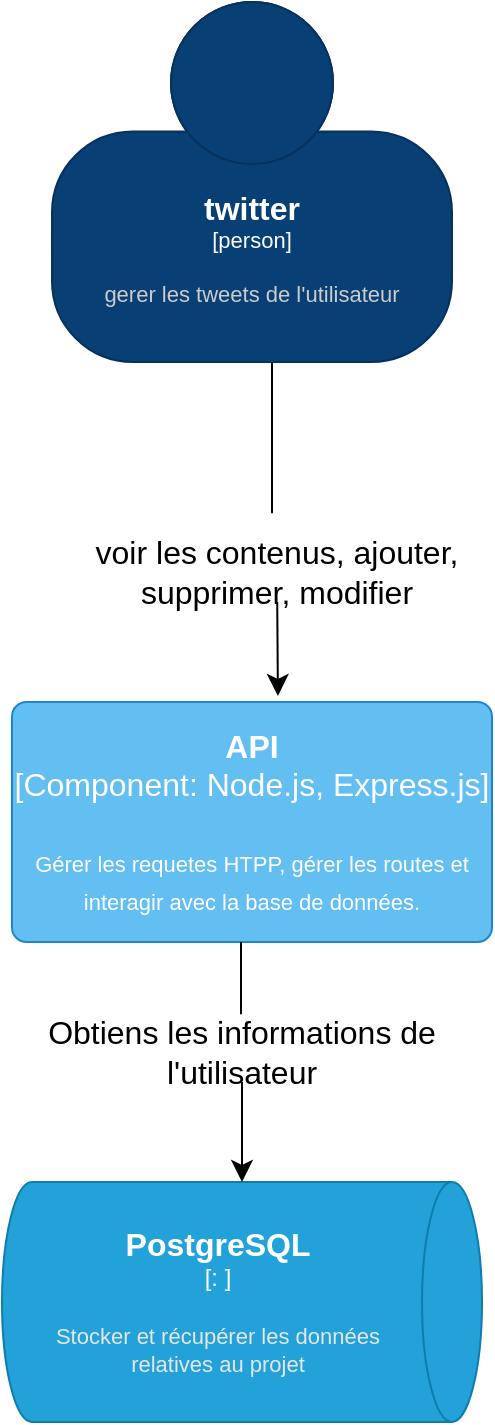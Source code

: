 <mxfile version="23.1.1" type="github" pages="3">
  <diagram id="Hbh9zQTVzEGz9wZksVYz" name="Contexte">
    <mxGraphModel dx="679" dy="809" grid="1" gridSize="10" guides="1" tooltips="1" connect="1" arrows="1" fold="1" page="1" pageScale="1" pageWidth="827" pageHeight="1169" math="0" shadow="0">
      <root>
        <mxCell id="0" />
        <mxCell id="1" parent="0" />
        <object placeholders="1" c4Name="twitter " c4Type="person" c4Description="gerer les tweets de l&#39;utilisateur" label="&lt;font style=&quot;font-size: 16px&quot;&gt;&lt;b&gt;%c4Name%&lt;/b&gt;&lt;/font&gt;&lt;div&gt;[%c4Type%]&lt;/div&gt;&lt;br&gt;&lt;div&gt;&lt;font style=&quot;font-size: 11px&quot;&gt;&lt;font color=&quot;#cccccc&quot;&gt;%c4Description%&lt;/font&gt;&lt;/div&gt;" id="WHu8b5NnRkqRARXsEwRr-1">
          <mxCell style="html=1;fontSize=11;dashed=0;whiteSpace=wrap;fillColor=#083F75;strokeColor=#06315C;fontColor=#ffffff;shape=mxgraph.c4.person2;align=center;metaEdit=1;points=[[0.5,0,0],[1,0.5,0],[1,0.75,0],[0.75,1,0],[0.5,1,0],[0.25,1,0],[0,0.75,0],[0,0.5,0]];resizable=0;" parent="1" vertex="1">
            <mxGeometry x="170" y="260" width="200" height="180" as="geometry" />
          </mxCell>
        </object>
        <object placeholders="1" c4Name="API" c4Type="Component" c4Technology="Node.js, Express.js" c4Description="Gérer les requetes HTPP, gérer les routes et interagir avec la base de données." label="&lt;font style=&quot;font-size: 16px&quot;&gt;&lt;b&gt;%c4Name%&lt;/b&gt;&lt;/font&gt;&lt;div&gt;[%c4Type%: %c4Technology%]&lt;/div&gt;&lt;br&gt;&lt;div&gt;&lt;font style=&quot;font-size: 11px&quot;&gt;%c4Description%&lt;/font&gt;&lt;/div&gt;" id="WHu8b5NnRkqRARXsEwRr-2">
          <mxCell style="rounded=1;whiteSpace=wrap;html=1;labelBackgroundColor=none;fillColor=#63BEF2;fontColor=#ffffff;align=center;arcSize=6;strokeColor=#2086C9;metaEdit=1;resizable=0;points=[[0.25,0,0],[0.5,0,0],[0.75,0,0],[1,0.25,0],[1,0.5,0],[1,0.75,0],[0.75,1,0],[0.5,1,0],[0.25,1,0],[0,0.75,0],[0,0.5,0],[0,0.25,0]];fontSize=16;" parent="1" vertex="1">
            <mxGeometry x="150" y="610" width="240" height="120" as="geometry" />
          </mxCell>
        </object>
        <object placeholders="1" c4Type="PostgreSQL" c4Container="" c4Technology="" c4Description="Stocker et récupérer les données relatives au projet " label="&lt;font style=&quot;font-size: 16px&quot;&gt;&lt;b&gt;%c4Type%&lt;/b&gt;&lt;/font&gt;&lt;div&gt;[%c4Container%:&amp;nbsp;%c4Technology%]&lt;/div&gt;&lt;br&gt;&lt;div&gt;&lt;font style=&quot;font-size: 11px&quot;&gt;&lt;font color=&quot;#E6E6E6&quot;&gt;%c4Description%&lt;/font&gt;&lt;/div&gt;" id="WHu8b5NnRkqRARXsEwRr-3">
          <mxCell style="shape=cylinder3;size=15;direction=south;whiteSpace=wrap;html=1;boundedLbl=1;rounded=0;labelBackgroundColor=none;fillColor=#23A2D9;fontSize=12;fontColor=#ffffff;align=center;strokeColor=#0E7DAD;metaEdit=1;points=[[0.5,0,0],[1,0.25,0],[1,0.5,0],[1,0.75,0],[0.5,1,0],[0,0.75,0],[0,0.5,0],[0,0.25,0]];resizable=0;" parent="1" vertex="1">
            <mxGeometry x="145" y="850" width="240" height="120" as="geometry" />
          </mxCell>
        </object>
        <mxCell id="vVEnJlHJ7CJ0Maaj8Irj-10" value="" style="edgeStyle=none;curved=1;rounded=0;orthogonalLoop=1;jettySize=auto;html=1;fontSize=12;startSize=8;endSize=8;entryX=0.554;entryY=-0.025;entryDx=0;entryDy=0;entryPerimeter=0;" edge="1" parent="1" source="vVEnJlHJ7CJ0Maaj8Irj-1" target="WHu8b5NnRkqRARXsEwRr-2">
          <mxGeometry relative="1" as="geometry" />
        </mxCell>
        <mxCell id="vVEnJlHJ7CJ0Maaj8Irj-1" value="voir les contenus, ajouter, supprimer, modifier" style="text;html=1;strokeColor=none;fillColor=none;align=center;verticalAlign=middle;whiteSpace=wrap;rounded=0;fontSize=16;" vertex="1" parent="1">
          <mxGeometry x="185" y="530" width="195" height="30" as="geometry" />
        </mxCell>
        <mxCell id="vVEnJlHJ7CJ0Maaj8Irj-12" value="" style="edgeStyle=none;curved=1;rounded=0;orthogonalLoop=1;jettySize=auto;html=1;fontSize=12;startSize=8;endSize=8;" edge="1" parent="1" source="vVEnJlHJ7CJ0Maaj8Irj-7" target="WHu8b5NnRkqRARXsEwRr-3">
          <mxGeometry relative="1" as="geometry" />
        </mxCell>
        <mxCell id="vVEnJlHJ7CJ0Maaj8Irj-7" value="Obtiens les informations de l&#39;utilisateur" style="text;html=1;strokeColor=none;fillColor=none;align=center;verticalAlign=middle;whiteSpace=wrap;rounded=0;fontSize=16;" vertex="1" parent="1">
          <mxGeometry x="150" y="770" width="230" height="30" as="geometry" />
        </mxCell>
        <mxCell id="vVEnJlHJ7CJ0Maaj8Irj-15" value="" style="endArrow=none;html=1;rounded=0;fontSize=12;startSize=8;endSize=8;curved=1;" edge="1" parent="1">
          <mxGeometry width="50" height="50" relative="1" as="geometry">
            <mxPoint x="264.5" y="730" as="sourcePoint" />
            <mxPoint x="264.5" y="760" as="targetPoint" />
            <Array as="points">
              <mxPoint x="264.5" y="780" />
            </Array>
          </mxGeometry>
        </mxCell>
        <mxCell id="vVEnJlHJ7CJ0Maaj8Irj-17" value="" style="endArrow=none;html=1;rounded=0;fontSize=12;startSize=8;endSize=8;curved=1;" edge="1" parent="1">
          <mxGeometry width="50" height="50" relative="1" as="geometry">
            <mxPoint x="280" y="440" as="sourcePoint" />
            <mxPoint x="280" y="470" as="targetPoint" />
            <Array as="points">
              <mxPoint x="280" y="520" />
              <mxPoint x="280" y="510" />
              <mxPoint x="280" y="490" />
            </Array>
          </mxGeometry>
        </mxCell>
      </root>
    </mxGraphModel>
  </diagram>
  <diagram id="IE4Bzs4sH3zIFjlW6vHq" name="Container">
    <mxGraphModel dx="679" dy="809" grid="1" gridSize="10" guides="1" tooltips="1" connect="1" arrows="1" fold="1" page="1" pageScale="1" pageWidth="827" pageHeight="1169" math="0" shadow="0">
      <root>
        <mxCell id="0" />
        <mxCell id="1" parent="0" />
        <object placeholders="1" c4Name="Web Application" c4Type="Component" c4Technology="Node.js, Express.js" c4Description="Fournit le contenu du compte en ligne" label="&lt;font style=&quot;font-size: 16px&quot;&gt;&lt;b&gt;%c4Name%&lt;/b&gt;&lt;/font&gt;&lt;div&gt;[%c4Type%: %c4Technology%]&lt;/div&gt;&lt;br&gt;&lt;div&gt;&lt;font style=&quot;font-size: 11px&quot;&gt;%c4Description%&lt;/font&gt;&lt;/div&gt;" id="jPhOSFVHl4iedjG4WTEo-1">
          <mxCell style="rounded=1;whiteSpace=wrap;html=1;labelBackgroundColor=none;fillColor=#63BEF2;fontColor=#ffffff;align=center;arcSize=6;strokeColor=#2086C9;metaEdit=1;resizable=0;points=[[0.25,0,0],[0.5,0,0],[0.75,0,0],[1,0.25,0],[1,0.5,0],[1,0.75,0],[0.75,1,0],[0.5,1,0],[0.25,1,0],[0,0.75,0],[0,0.5,0],[0,0.25,0]];fontSize=16;" vertex="1" parent="1">
            <mxGeometry x="150" y="540" width="240" height="120" as="geometry" />
          </mxCell>
        </object>
        <object placeholders="1" c4Type="PostgreSQL" c4Container="" c4Technology="" c4Description="Stocker et récupérer les données relatives à l&#39;utilisateurs " label="&lt;font style=&quot;font-size: 16px&quot;&gt;&lt;b&gt;%c4Type%&lt;/b&gt;&lt;/font&gt;&lt;div&gt;[%c4Container%:&amp;nbsp;%c4Technology%]&lt;/div&gt;&lt;br&gt;&lt;div&gt;&lt;font style=&quot;font-size: 11px&quot;&gt;&lt;font color=&quot;#E6E6E6&quot;&gt;%c4Description%&lt;/font&gt;&lt;/div&gt;" id="jPhOSFVHl4iedjG4WTEo-2">
          <mxCell style="shape=cylinder3;size=15;direction=south;whiteSpace=wrap;html=1;boundedLbl=1;rounded=0;labelBackgroundColor=none;fillColor=#23A2D9;fontSize=12;fontColor=#ffffff;align=center;strokeColor=#0E7DAD;metaEdit=1;points=[[0.5,0,0],[1,0.25,0],[1,0.5,0],[1,0.75,0],[0.5,1,0],[0,0.75,0],[0,0.5,0],[0,0.25,0]];resizable=0;" vertex="1" parent="1">
            <mxGeometry x="520" y="750" width="240" height="120" as="geometry" />
          </mxCell>
        </object>
        <object placeholders="1" c4Name="twitter " c4Type="person" c4Description="gerer les tweets de l&#39;utilisateur" label="&lt;font style=&quot;font-size: 16px&quot;&gt;&lt;b&gt;%c4Name%&lt;/b&gt;&lt;/font&gt;&lt;div&gt;[%c4Type%]&lt;/div&gt;&lt;br&gt;&lt;div&gt;&lt;font style=&quot;font-size: 11px&quot;&gt;&lt;font color=&quot;#cccccc&quot;&gt;%c4Description%&lt;/font&gt;&lt;/div&gt;" id="DLN92qelBakDzl51424T-1">
          <mxCell style="html=1;fontSize=11;dashed=0;whiteSpace=wrap;fillColor=#083F75;strokeColor=#06315C;fontColor=#ffffff;shape=mxgraph.c4.person2;align=center;metaEdit=1;points=[[0.5,0,0],[1,0.5,0],[1,0.75,0],[0.75,1,0],[0.5,1,0],[0.25,1,0],[0,0.75,0],[0,0.5,0]];resizable=0;" vertex="1" parent="1">
            <mxGeometry x="414" y="180" width="200" height="180" as="geometry" />
          </mxCell>
        </object>
        <object placeholders="1" c4Name="API" c4Type="Component" c4Technology="Node.js, Express.js" c4Description="Gérer les requetes HTPP, gérer les routes et interagir avec la base de données. Via jSON/HTPPS" label="&lt;font style=&quot;font-size: 16px&quot;&gt;&lt;b&gt;%c4Name%&lt;/b&gt;&lt;/font&gt;&lt;div&gt;[%c4Type%: %c4Technology%]&lt;/div&gt;&lt;br&gt;&lt;div&gt;&lt;font style=&quot;font-size: 11px&quot;&gt;%c4Description%&lt;/font&gt;&lt;/div&gt;" id="DLN92qelBakDzl51424T-2">
          <mxCell style="rounded=1;whiteSpace=wrap;html=1;labelBackgroundColor=none;fillColor=#63BEF2;fontColor=#ffffff;align=center;arcSize=6;strokeColor=#2086C9;metaEdit=1;resizable=0;points=[[0.25,0,0],[0.5,0,0],[0.75,0,0],[1,0.25,0],[1,0.5,0],[1,0.75,0],[0.75,1,0],[0.5,1,0],[0.25,1,0],[0,0.75,0],[0,0.5,0],[0,0.25,0]];fontSize=16;" vertex="1" parent="1">
            <mxGeometry x="530" y="540" width="240" height="120" as="geometry" />
          </mxCell>
        </object>
        <mxCell id="DLN92qelBakDzl51424T-5" value="" style="endArrow=none;dashed=1;html=1;rounded=0;fontSize=12;startSize=8;endSize=8;curved=1;entryX=0.455;entryY=1.033;entryDx=0;entryDy=0;entryPerimeter=0;" edge="1" parent="1" target="DLN92qelBakDzl51424T-1">
          <mxGeometry width="50" height="50" relative="1" as="geometry">
            <mxPoint x="360" y="510" as="sourcePoint" />
            <mxPoint x="410" y="460" as="targetPoint" />
          </mxGeometry>
        </mxCell>
        <mxCell id="DLN92qelBakDzl51424T-6" value="" style="endArrow=classic;html=1;rounded=0;fontSize=12;startSize=8;endSize=8;curved=1;" edge="1" parent="1">
          <mxGeometry width="50" height="50" relative="1" as="geometry">
            <mxPoint x="360" y="510" as="sourcePoint" />
            <mxPoint x="330" y="540" as="targetPoint" />
          </mxGeometry>
        </mxCell>
        <mxCell id="DLN92qelBakDzl51424T-7" value="" style="endArrow=classic;html=1;rounded=0;fontSize=12;startSize=8;endSize=8;curved=1;" edge="1" parent="1">
          <mxGeometry width="50" height="50" relative="1" as="geometry">
            <mxPoint x="640" y="720" as="sourcePoint" />
            <mxPoint x="639.5" y="750" as="targetPoint" />
            <Array as="points">
              <mxPoint x="639.5" y="720" />
            </Array>
          </mxGeometry>
        </mxCell>
        <mxCell id="DLN92qelBakDzl51424T-8" value="" style="endArrow=none;dashed=1;html=1;dashPattern=1 3;strokeWidth=2;rounded=0;fontSize=12;startSize=8;endSize=8;curved=1;" edge="1" parent="1">
          <mxGeometry width="50" height="50" relative="1" as="geometry">
            <mxPoint x="639.5" y="730" as="sourcePoint" />
            <mxPoint x="640" y="660" as="targetPoint" />
          </mxGeometry>
        </mxCell>
      </root>
    </mxGraphModel>
  </diagram>
  <diagram id="l4UxCoiVii0B-gbrUZDG" name="Composants">
    <mxGraphModel dx="679" dy="809" grid="1" gridSize="10" guides="1" tooltips="1" connect="1" arrows="1" fold="1" page="1" pageScale="1" pageWidth="827" pageHeight="1169" math="0" shadow="0">
      <root>
        <mxCell id="0" />
        <mxCell id="1" parent="0" />
        <object placeholders="1" c4Name="API" c4Type="Component" c4Technology="Node.js, Express.js" c4Description="Gérer les requetes HTPP, gérer les routes et interagir avec la base de données." label="&lt;font style=&quot;font-size: 16px&quot;&gt;&lt;b&gt;%c4Name%&lt;/b&gt;&lt;/font&gt;&lt;div&gt;[%c4Type%: %c4Technology%]&lt;/div&gt;&lt;br&gt;&lt;div&gt;&lt;font style=&quot;font-size: 11px&quot;&gt;%c4Description%&lt;/font&gt;&lt;/div&gt;" id="jjMRQaE_G64VKS4Jhv8o-1">
          <mxCell style="rounded=1;whiteSpace=wrap;html=1;labelBackgroundColor=none;fillColor=#63BEF2;fontColor=#ffffff;align=center;arcSize=6;strokeColor=#2086C9;metaEdit=1;resizable=0;points=[[0.25,0,0],[0.5,0,0],[0.75,0,0],[1,0.25,0],[1,0.5,0],[1,0.75,0],[0.75,1,0],[0.5,1,0],[0.25,1,0],[0,0.75,0],[0,0.5,0],[0,0.25,0]];fontSize=16;" vertex="1" parent="1">
            <mxGeometry x="190" y="250" width="240" height="120" as="geometry" />
          </mxCell>
        </object>
      </root>
    </mxGraphModel>
  </diagram>
</mxfile>
